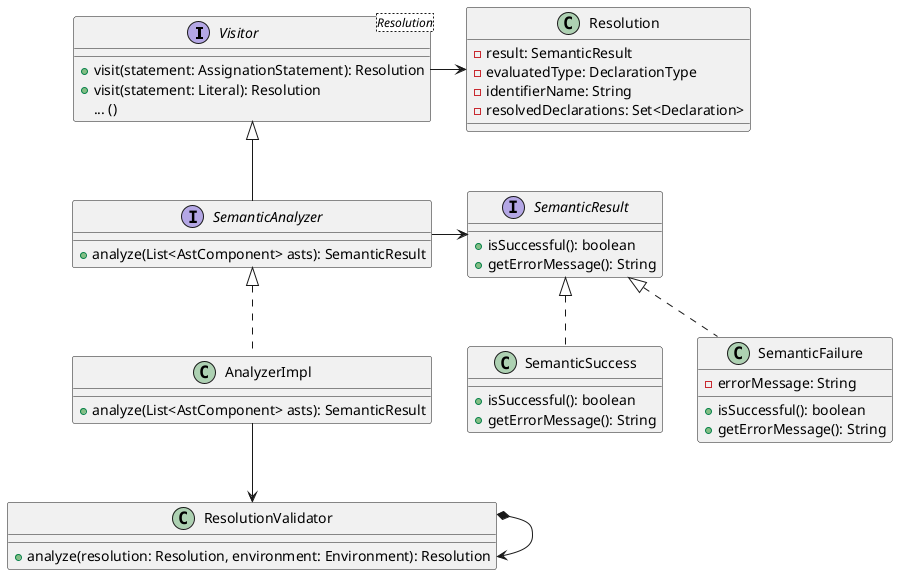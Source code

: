 @startuml

interface Visitor<Resolution> {
    + visit(statement: AssignationStatement): Resolution
    + visit(statement: Literal): Resolution
    ... ()
}

interface SemanticAnalyzer extends Visitor<Resolution> {
    + analyze(List<AstComponent> asts): SemanticResult
}

class AnalyzerImpl implements SemanticAnalyzer {
    + analyze(List<AstComponent> asts): SemanticResult
}

interface SemanticResult {
    + isSuccessful(): boolean
    + getErrorMessage(): String
}

class SemanticSuccess implements SemanticResult {
    + isSuccessful(): boolean
    + getErrorMessage(): String
}
class SemanticFailure implements SemanticResult {
    - errorMessage: String
    + isSuccessful(): boolean
    + getErrorMessage(): String
}

class Resolution {
    - result: SemanticResult
    - evaluatedType: DeclarationType
    - identifierName: String
    - resolvedDeclarations: Set<Declaration>
}

class ResolutionValidator {
    + analyze(resolution: Resolution, environment: Environment): Resolution
}

SemanticAnalyzer -> SemanticResult
AnalyzerImpl --> ResolutionValidator
ResolutionValidator *-> ResolutionValidator
Visitor -> Resolution

@enduml